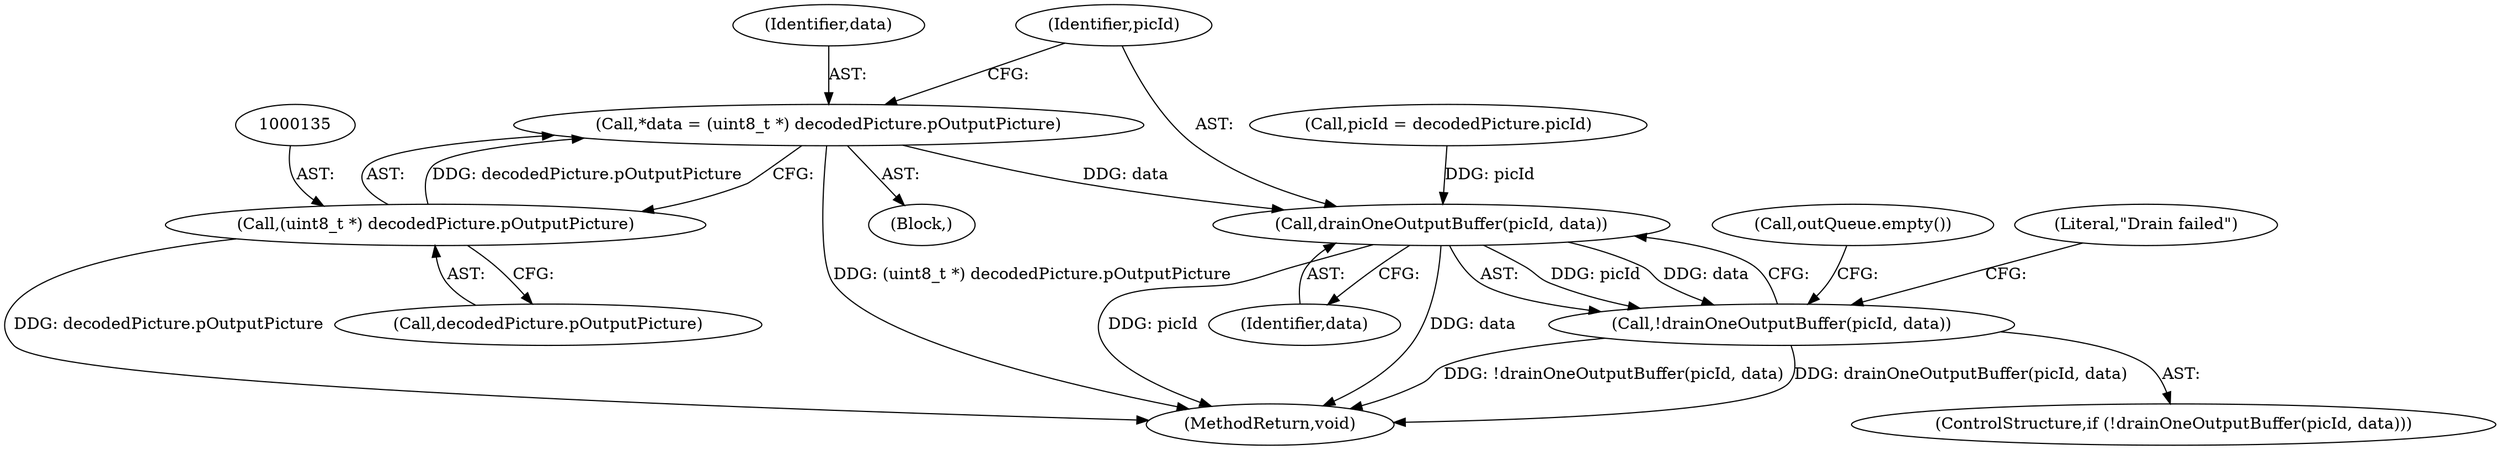 digraph "0_Android_d2f47191538837e796e2b10c1ff7e1ee35f6e0ab_0@pointer" {
"1000132" [label="(Call,*data = (uint8_t *) decodedPicture.pOutputPicture)"];
"1000134" [label="(Call,(uint8_t *) decodedPicture.pOutputPicture)"];
"1000141" [label="(Call,drainOneOutputBuffer(picId, data))"];
"1000140" [label="(Call,!drainOneOutputBuffer(picId, data))"];
"1000124" [label="(Block,)"];
"1000134" [label="(Call,(uint8_t *) decodedPicture.pOutputPicture)"];
"1000143" [label="(Identifier,data)"];
"1000136" [label="(Call,decodedPicture.pOutputPicture)"];
"1000141" [label="(Call,drainOneOutputBuffer(picId, data))"];
"1000132" [label="(Call,*data = (uint8_t *) decodedPicture.pOutputPicture)"];
"1000140" [label="(Call,!drainOneOutputBuffer(picId, data))"];
"1000126" [label="(Call,picId = decodedPicture.picId)"];
"1000142" [label="(Identifier,picId)"];
"1000146" [label="(Literal,\"Drain failed\")"];
"1000203" [label="(MethodReturn,void)"];
"1000139" [label="(ControlStructure,if (!drainOneOutputBuffer(picId, data)))"];
"1000116" [label="(Call,outQueue.empty())"];
"1000133" [label="(Identifier,data)"];
"1000132" -> "1000124"  [label="AST: "];
"1000132" -> "1000134"  [label="CFG: "];
"1000133" -> "1000132"  [label="AST: "];
"1000134" -> "1000132"  [label="AST: "];
"1000142" -> "1000132"  [label="CFG: "];
"1000132" -> "1000203"  [label="DDG: (uint8_t *) decodedPicture.pOutputPicture"];
"1000134" -> "1000132"  [label="DDG: decodedPicture.pOutputPicture"];
"1000132" -> "1000141"  [label="DDG: data"];
"1000134" -> "1000136"  [label="CFG: "];
"1000135" -> "1000134"  [label="AST: "];
"1000136" -> "1000134"  [label="AST: "];
"1000134" -> "1000203"  [label="DDG: decodedPicture.pOutputPicture"];
"1000141" -> "1000140"  [label="AST: "];
"1000141" -> "1000143"  [label="CFG: "];
"1000142" -> "1000141"  [label="AST: "];
"1000143" -> "1000141"  [label="AST: "];
"1000140" -> "1000141"  [label="CFG: "];
"1000141" -> "1000203"  [label="DDG: picId"];
"1000141" -> "1000203"  [label="DDG: data"];
"1000141" -> "1000140"  [label="DDG: picId"];
"1000141" -> "1000140"  [label="DDG: data"];
"1000126" -> "1000141"  [label="DDG: picId"];
"1000140" -> "1000139"  [label="AST: "];
"1000116" -> "1000140"  [label="CFG: "];
"1000146" -> "1000140"  [label="CFG: "];
"1000140" -> "1000203"  [label="DDG: drainOneOutputBuffer(picId, data)"];
"1000140" -> "1000203"  [label="DDG: !drainOneOutputBuffer(picId, data)"];
}

